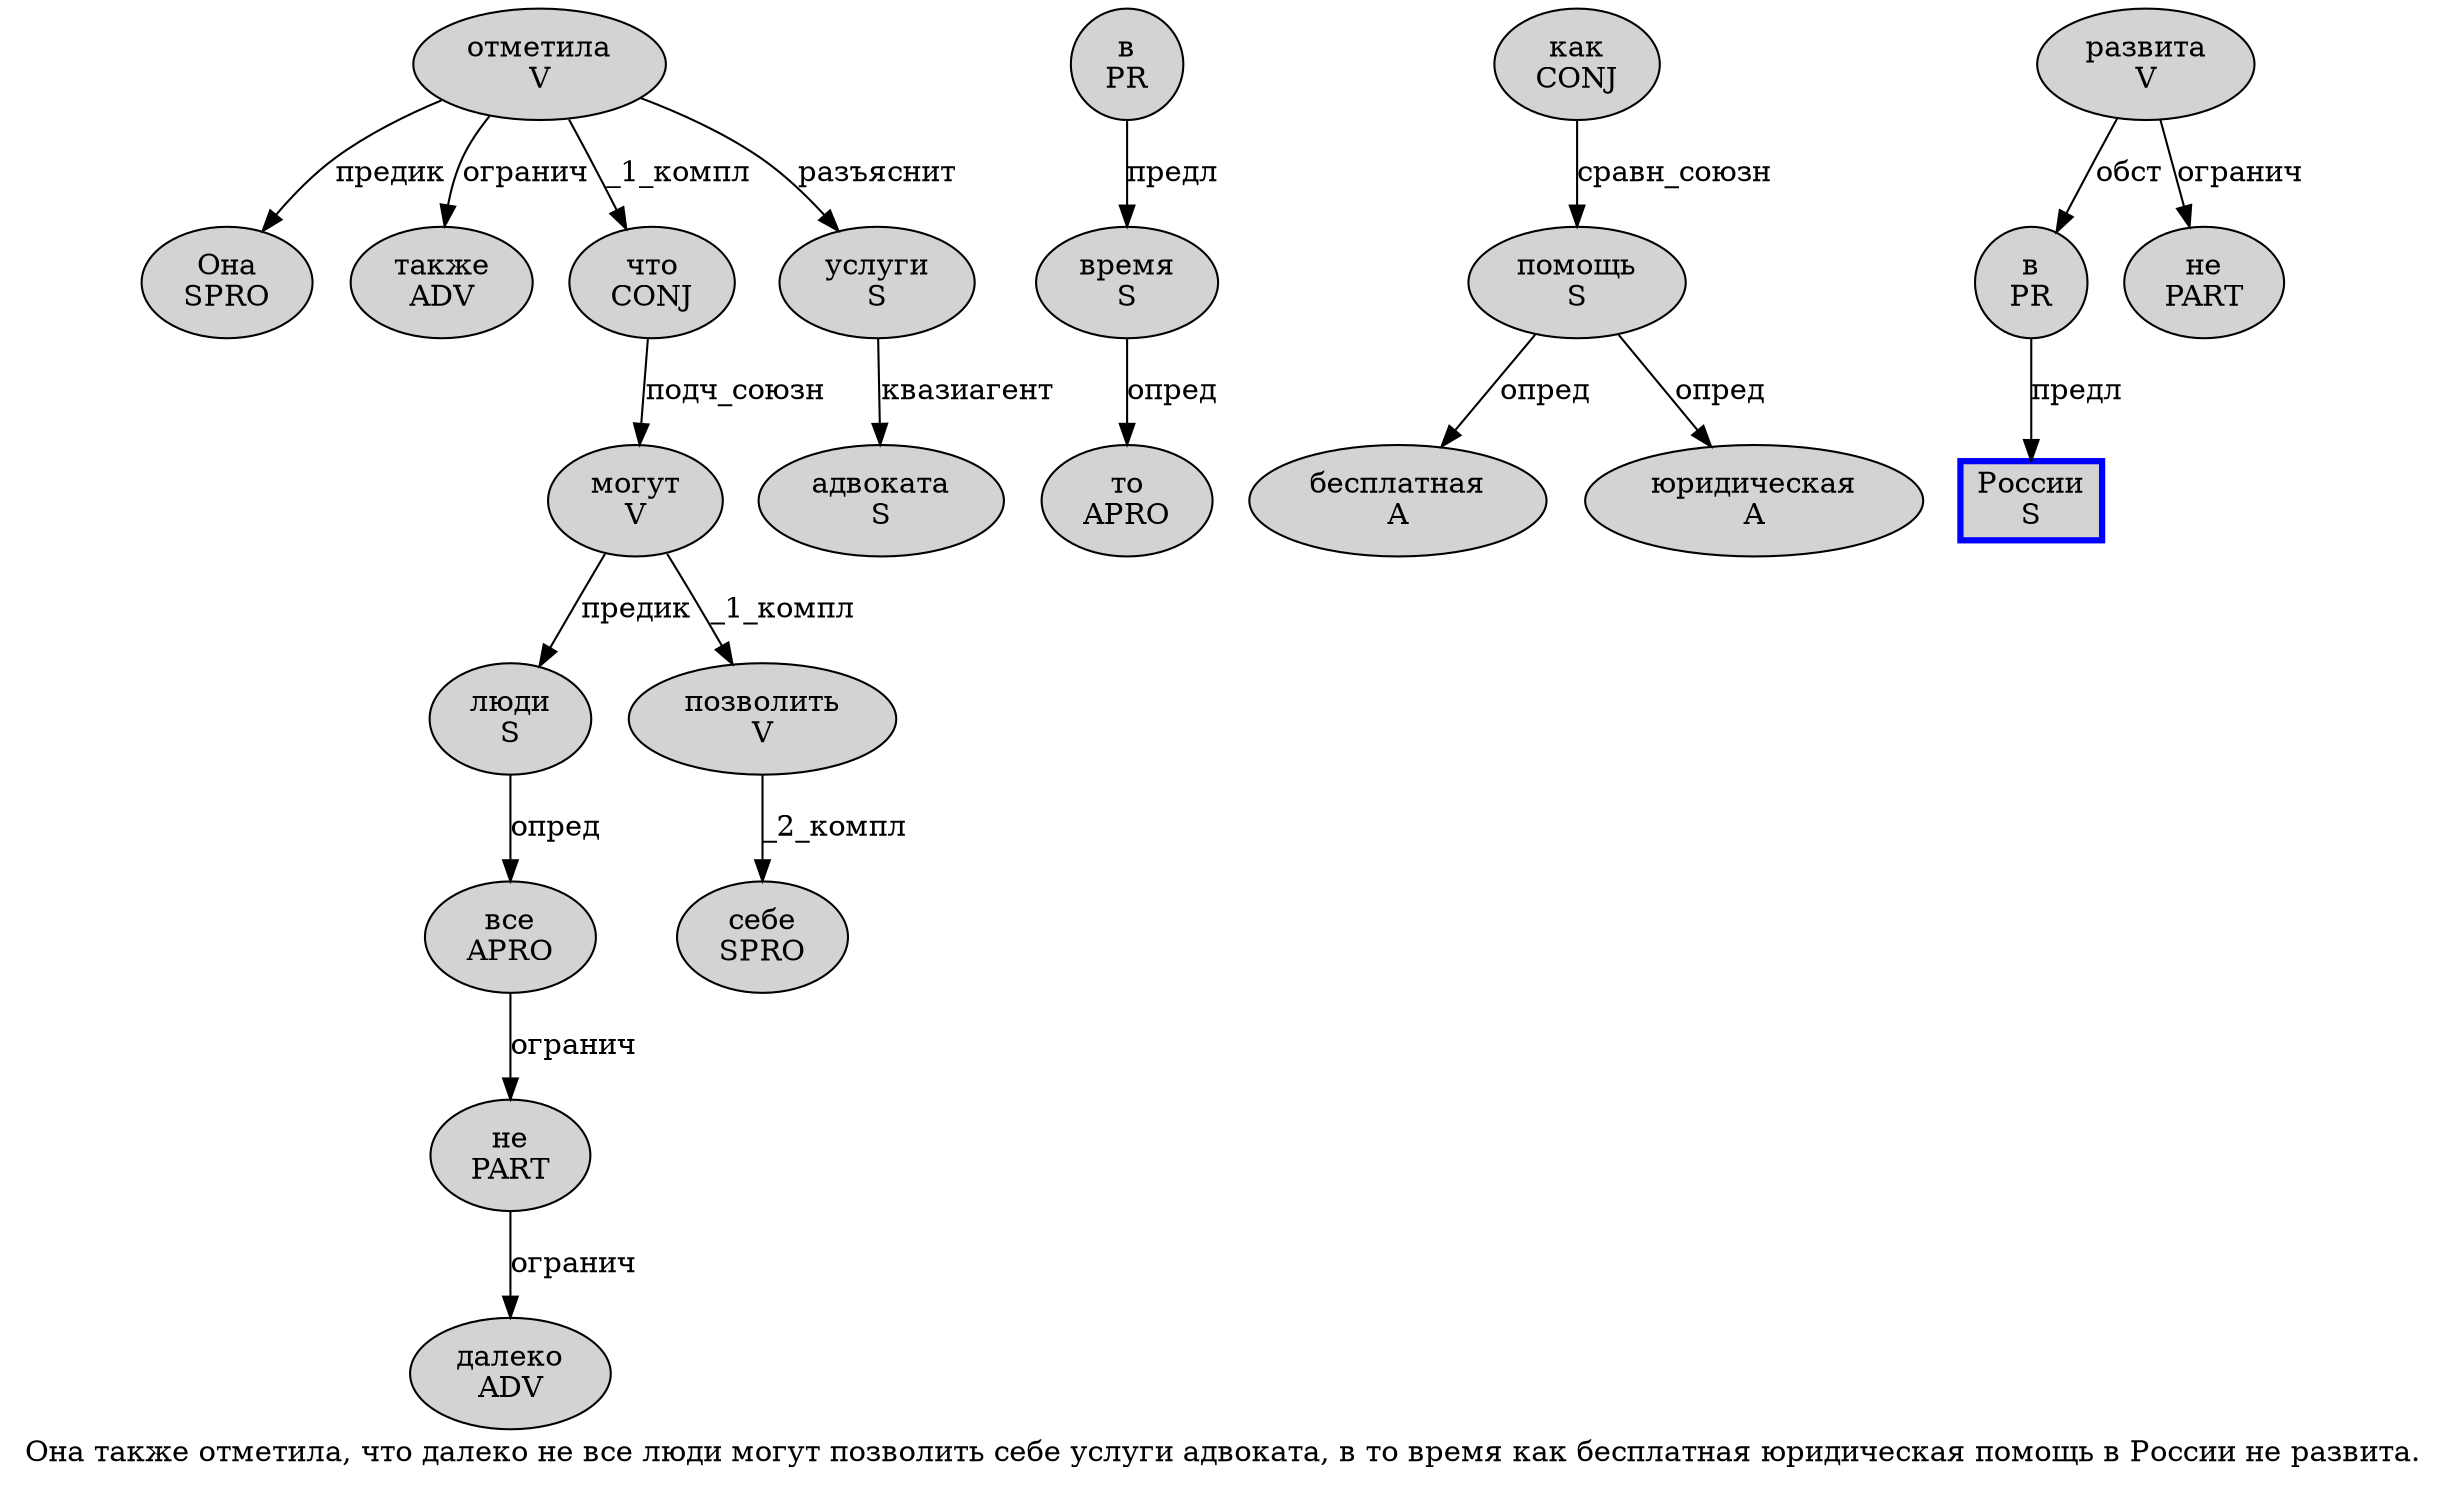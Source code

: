digraph SENTENCE_800 {
	graph [label="Она также отметила, что далеко не все люди могут позволить себе услуги адвоката, в то время как бесплатная юридическая помощь в России не развита."]
	node [style=filled]
		0 [label="Она
SPRO" color="" fillcolor=lightgray penwidth=1 shape=ellipse]
		1 [label="также
ADV" color="" fillcolor=lightgray penwidth=1 shape=ellipse]
		2 [label="отметила
V" color="" fillcolor=lightgray penwidth=1 shape=ellipse]
		4 [label="что
CONJ" color="" fillcolor=lightgray penwidth=1 shape=ellipse]
		5 [label="далеко
ADV" color="" fillcolor=lightgray penwidth=1 shape=ellipse]
		6 [label="не
PART" color="" fillcolor=lightgray penwidth=1 shape=ellipse]
		7 [label="все
APRO" color="" fillcolor=lightgray penwidth=1 shape=ellipse]
		8 [label="люди
S" color="" fillcolor=lightgray penwidth=1 shape=ellipse]
		9 [label="могут
V" color="" fillcolor=lightgray penwidth=1 shape=ellipse]
		10 [label="позволить
V" color="" fillcolor=lightgray penwidth=1 shape=ellipse]
		11 [label="себе
SPRO" color="" fillcolor=lightgray penwidth=1 shape=ellipse]
		12 [label="услуги
S" color="" fillcolor=lightgray penwidth=1 shape=ellipse]
		13 [label="адвоката
S" color="" fillcolor=lightgray penwidth=1 shape=ellipse]
		15 [label="в
PR" color="" fillcolor=lightgray penwidth=1 shape=ellipse]
		16 [label="то
APRO" color="" fillcolor=lightgray penwidth=1 shape=ellipse]
		17 [label="время
S" color="" fillcolor=lightgray penwidth=1 shape=ellipse]
		18 [label="как
CONJ" color="" fillcolor=lightgray penwidth=1 shape=ellipse]
		19 [label="бесплатная
A" color="" fillcolor=lightgray penwidth=1 shape=ellipse]
		20 [label="юридическая
A" color="" fillcolor=lightgray penwidth=1 shape=ellipse]
		21 [label="помощь
S" color="" fillcolor=lightgray penwidth=1 shape=ellipse]
		22 [label="в
PR" color="" fillcolor=lightgray penwidth=1 shape=ellipse]
		23 [label="России
S" color=blue fillcolor=lightgray penwidth=3 shape=box]
		24 [label="не
PART" color="" fillcolor=lightgray penwidth=1 shape=ellipse]
		25 [label="развита
V" color="" fillcolor=lightgray penwidth=1 shape=ellipse]
			6 -> 5 [label="огранич"]
			2 -> 0 [label="предик"]
			2 -> 1 [label="огранич"]
			2 -> 4 [label="_1_компл"]
			2 -> 12 [label="разъяснит"]
			7 -> 6 [label="огранич"]
			21 -> 19 [label="опред"]
			21 -> 20 [label="опред"]
			18 -> 21 [label="сравн_союзн"]
			8 -> 7 [label="опред"]
			25 -> 22 [label="обст"]
			25 -> 24 [label="огранич"]
			15 -> 17 [label="предл"]
			9 -> 8 [label="предик"]
			9 -> 10 [label="_1_компл"]
			12 -> 13 [label="квазиагент"]
			4 -> 9 [label="подч_союзн"]
			22 -> 23 [label="предл"]
			17 -> 16 [label="опред"]
			10 -> 11 [label="_2_компл"]
}